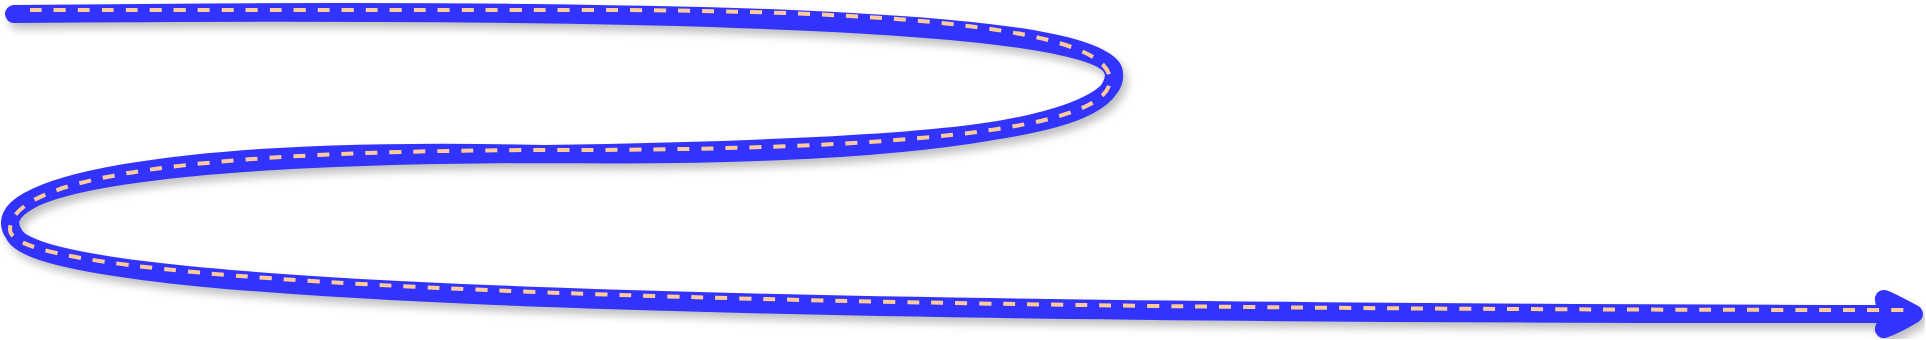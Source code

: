 <mxfile version="26.2.13">
  <diagram name="第 1 页" id="HoKP_vbM25ogzjFkeZG_">
    <mxGraphModel dx="2063" dy="774" grid="1" gridSize="10" guides="1" tooltips="1" connect="1" arrows="1" fold="1" page="1" pageScale="1" pageWidth="827" pageHeight="1169" math="0" shadow="0">
      <root>
        <mxCell id="0" />
        <mxCell id="1" parent="0" />
        <mxCell id="ZJNieZwBA_IwEla6y5Go-6" value="" style="curved=1;endArrow=classic;html=1;rounded=0;sketch=1;curveFitting=1;jiggle=2;shadow=1;strokeWidth=9;fillColor=#dae8fc;strokeColor=light-dark(#3333FF,#A8A8FF);flowAnimation=1;" parent="1" edge="1">
          <mxGeometry width="50" height="50" relative="1" as="geometry">
            <mxPoint x="-548" y="32" as="sourcePoint" />
            <mxPoint x="412" y="182" as="targetPoint" />
            <Array as="points">
              <mxPoint x="2" y="22" />
              <mxPoint x="2" y="102" />
              <mxPoint x="-568" y="102" />
              <mxPoint x="-528" y="182" />
            </Array>
          </mxGeometry>
        </mxCell>
        <mxCell id="X41ToKmTDQqfeZVgbjAH-1" value="" style="endArrow=none;dashed=1;html=1;strokeWidth=2;rounded=1;curved=1;edgeStyle=orthogonalEdgeStyle;strokeColor=#FFCC99;" parent="1" edge="1">
          <mxGeometry width="50" height="50" relative="1" as="geometry">
            <mxPoint x="-540" y="30" as="sourcePoint" />
            <mxPoint x="400" y="180" as="targetPoint" />
            <Array as="points">
              <mxPoint x="-520" y="30" />
              <mxPoint y="30" />
              <mxPoint y="100" />
              <mxPoint x="-550" y="100" />
              <mxPoint x="-550" y="180" />
              <mxPoint x="390" y="180" />
            </Array>
          </mxGeometry>
        </mxCell>
      </root>
    </mxGraphModel>
  </diagram>
</mxfile>
